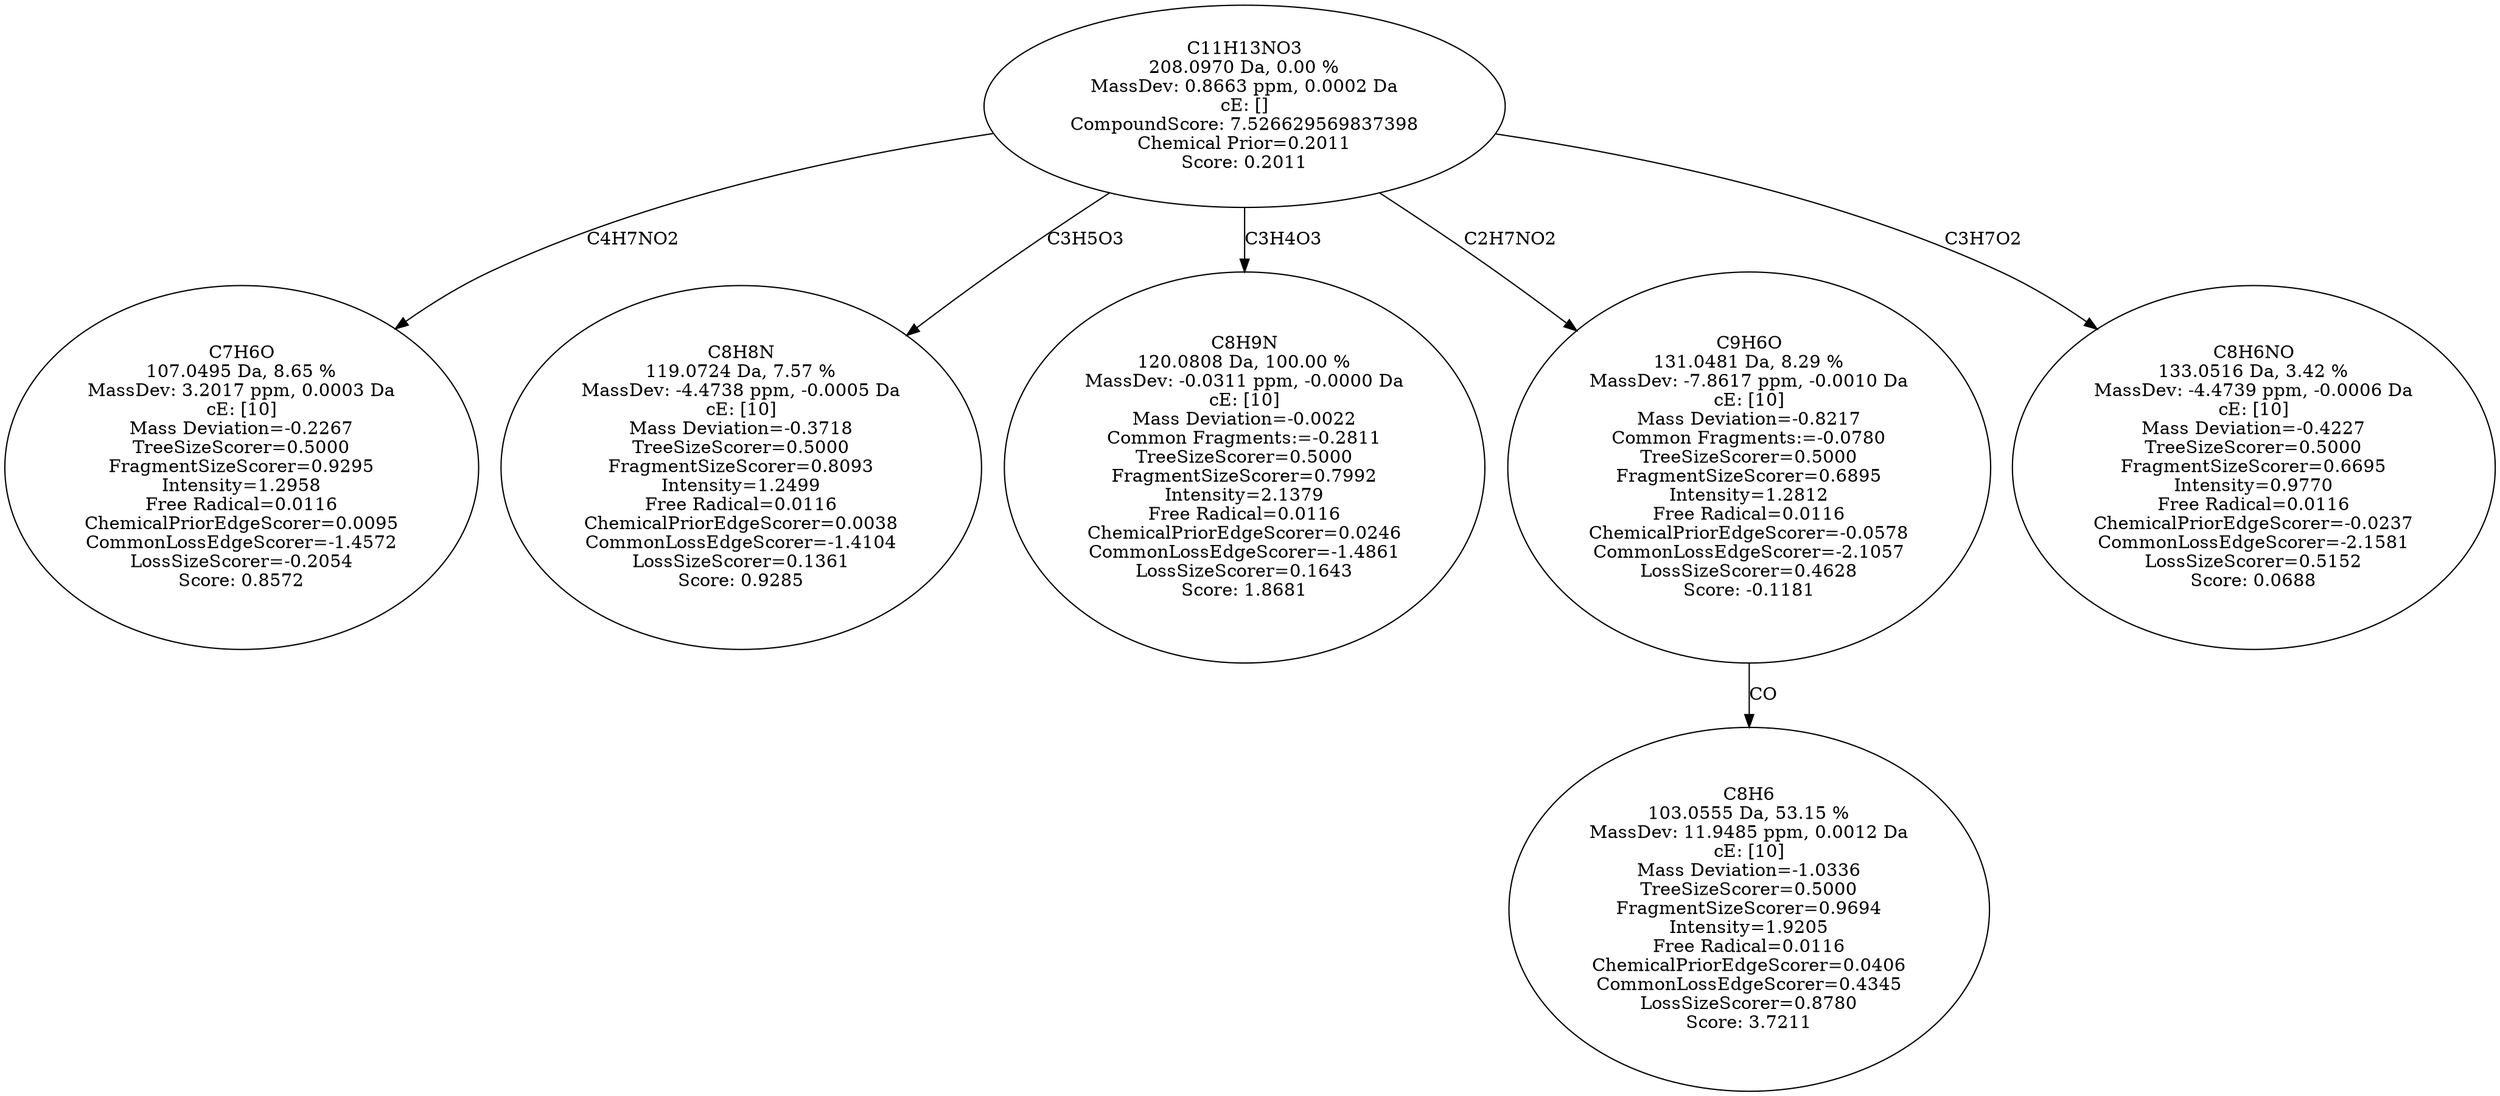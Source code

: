 strict digraph {
v1 [label="C7H6O\n107.0495 Da, 8.65 %\nMassDev: 3.2017 ppm, 0.0003 Da\ncE: [10]\nMass Deviation=-0.2267\nTreeSizeScorer=0.5000\nFragmentSizeScorer=0.9295\nIntensity=1.2958\nFree Radical=0.0116\nChemicalPriorEdgeScorer=0.0095\nCommonLossEdgeScorer=-1.4572\nLossSizeScorer=-0.2054\nScore: 0.8572"];
v2 [label="C8H8N\n119.0724 Da, 7.57 %\nMassDev: -4.4738 ppm, -0.0005 Da\ncE: [10]\nMass Deviation=-0.3718\nTreeSizeScorer=0.5000\nFragmentSizeScorer=0.8093\nIntensity=1.2499\nFree Radical=0.0116\nChemicalPriorEdgeScorer=0.0038\nCommonLossEdgeScorer=-1.4104\nLossSizeScorer=0.1361\nScore: 0.9285"];
v3 [label="C8H9N\n120.0808 Da, 100.00 %\nMassDev: -0.0311 ppm, -0.0000 Da\ncE: [10]\nMass Deviation=-0.0022\nCommon Fragments:=-0.2811\nTreeSizeScorer=0.5000\nFragmentSizeScorer=0.7992\nIntensity=2.1379\nFree Radical=0.0116\nChemicalPriorEdgeScorer=0.0246\nCommonLossEdgeScorer=-1.4861\nLossSizeScorer=0.1643\nScore: 1.8681"];
v4 [label="C8H6\n103.0555 Da, 53.15 %\nMassDev: 11.9485 ppm, 0.0012 Da\ncE: [10]\nMass Deviation=-1.0336\nTreeSizeScorer=0.5000\nFragmentSizeScorer=0.9694\nIntensity=1.9205\nFree Radical=0.0116\nChemicalPriorEdgeScorer=0.0406\nCommonLossEdgeScorer=0.4345\nLossSizeScorer=0.8780\nScore: 3.7211"];
v5 [label="C9H6O\n131.0481 Da, 8.29 %\nMassDev: -7.8617 ppm, -0.0010 Da\ncE: [10]\nMass Deviation=-0.8217\nCommon Fragments:=-0.0780\nTreeSizeScorer=0.5000\nFragmentSizeScorer=0.6895\nIntensity=1.2812\nFree Radical=0.0116\nChemicalPriorEdgeScorer=-0.0578\nCommonLossEdgeScorer=-2.1057\nLossSizeScorer=0.4628\nScore: -0.1181"];
v6 [label="C8H6NO\n133.0516 Da, 3.42 %\nMassDev: -4.4739 ppm, -0.0006 Da\ncE: [10]\nMass Deviation=-0.4227\nTreeSizeScorer=0.5000\nFragmentSizeScorer=0.6695\nIntensity=0.9770\nFree Radical=0.0116\nChemicalPriorEdgeScorer=-0.0237\nCommonLossEdgeScorer=-2.1581\nLossSizeScorer=0.5152\nScore: 0.0688"];
v7 [label="C11H13NO3\n208.0970 Da, 0.00 %\nMassDev: 0.8663 ppm, 0.0002 Da\ncE: []\nCompoundScore: 7.526629569837398\nChemical Prior=0.2011\nScore: 0.2011"];
v7 -> v1 [label="C4H7NO2"];
v7 -> v2 [label="C3H5O3"];
v7 -> v3 [label="C3H4O3"];
v5 -> v4 [label="CO"];
v7 -> v5 [label="C2H7NO2"];
v7 -> v6 [label="C3H7O2"];
}